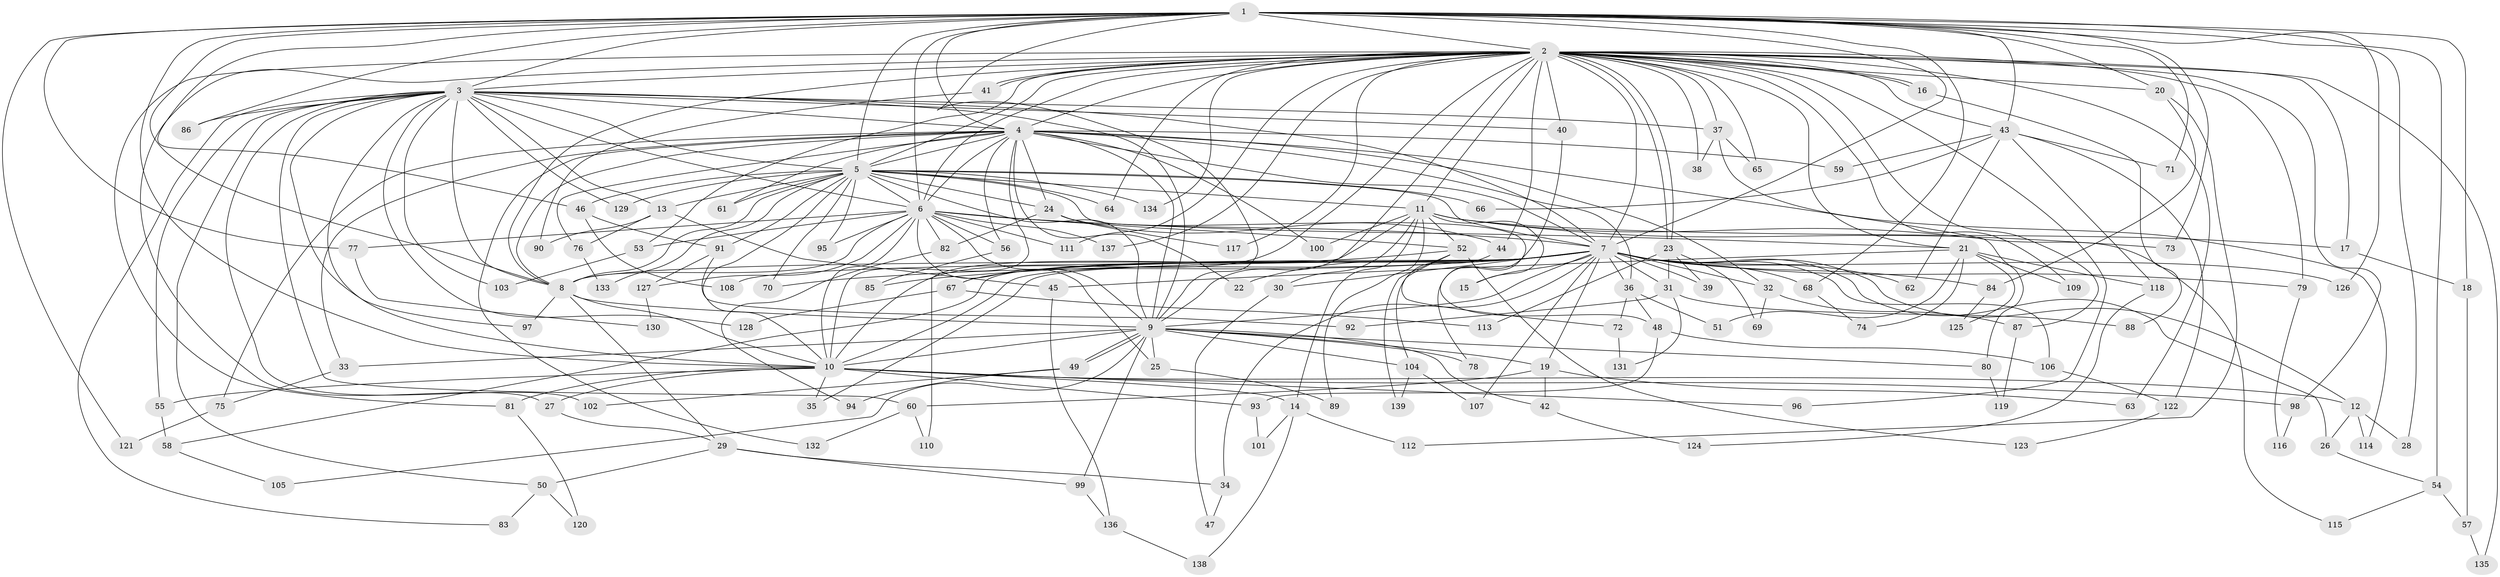 // coarse degree distribution, {18: 0.011904761904761904, 31: 0.011904761904761904, 17: 0.03571428571428571, 27: 0.011904761904761904, 16: 0.011904761904761904, 13: 0.011904761904761904, 12: 0.011904761904761904, 8: 0.03571428571428571, 19: 0.011904761904761904, 5: 0.07142857142857142, 2: 0.44047619047619047, 3: 0.25, 6: 0.011904761904761904, 4: 0.047619047619047616, 9: 0.011904761904761904, 7: 0.011904761904761904}
// Generated by graph-tools (version 1.1) at 2025/49/03/04/25 22:49:46]
// undirected, 139 vertices, 303 edges
graph export_dot {
  node [color=gray90,style=filled];
  1;
  2;
  3;
  4;
  5;
  6;
  7;
  8;
  9;
  10;
  11;
  12;
  13;
  14;
  15;
  16;
  17;
  18;
  19;
  20;
  21;
  22;
  23;
  24;
  25;
  26;
  27;
  28;
  29;
  30;
  31;
  32;
  33;
  34;
  35;
  36;
  37;
  38;
  39;
  40;
  41;
  42;
  43;
  44;
  45;
  46;
  47;
  48;
  49;
  50;
  51;
  52;
  53;
  54;
  55;
  56;
  57;
  58;
  59;
  60;
  61;
  62;
  63;
  64;
  65;
  66;
  67;
  68;
  69;
  70;
  71;
  72;
  73;
  74;
  75;
  76;
  77;
  78;
  79;
  80;
  81;
  82;
  83;
  84;
  85;
  86;
  87;
  88;
  89;
  90;
  91;
  92;
  93;
  94;
  95;
  96;
  97;
  98;
  99;
  100;
  101;
  102;
  103;
  104;
  105;
  106;
  107;
  108;
  109;
  110;
  111;
  112;
  113;
  114;
  115;
  116;
  117;
  118;
  119;
  120;
  121;
  122;
  123;
  124;
  125;
  126;
  127;
  128;
  129;
  130;
  131;
  132;
  133;
  134;
  135;
  136;
  137;
  138;
  139;
  1 -- 2;
  1 -- 3;
  1 -- 4;
  1 -- 5;
  1 -- 6;
  1 -- 7;
  1 -- 8;
  1 -- 9;
  1 -- 10;
  1 -- 18;
  1 -- 20;
  1 -- 28;
  1 -- 43;
  1 -- 46;
  1 -- 54;
  1 -- 68;
  1 -- 71;
  1 -- 73;
  1 -- 77;
  1 -- 86;
  1 -- 121;
  1 -- 126;
  2 -- 3;
  2 -- 4;
  2 -- 5;
  2 -- 6;
  2 -- 7;
  2 -- 8;
  2 -- 9;
  2 -- 10;
  2 -- 11;
  2 -- 16;
  2 -- 16;
  2 -- 17;
  2 -- 20;
  2 -- 21;
  2 -- 23;
  2 -- 23;
  2 -- 27;
  2 -- 37;
  2 -- 38;
  2 -- 40;
  2 -- 41;
  2 -- 41;
  2 -- 43;
  2 -- 44;
  2 -- 53;
  2 -- 63;
  2 -- 64;
  2 -- 65;
  2 -- 79;
  2 -- 81;
  2 -- 87;
  2 -- 96;
  2 -- 98;
  2 -- 109;
  2 -- 111;
  2 -- 117;
  2 -- 134;
  2 -- 135;
  2 -- 137;
  3 -- 4;
  3 -- 5;
  3 -- 6;
  3 -- 7;
  3 -- 8;
  3 -- 9;
  3 -- 10;
  3 -- 13;
  3 -- 37;
  3 -- 40;
  3 -- 50;
  3 -- 55;
  3 -- 60;
  3 -- 83;
  3 -- 86;
  3 -- 97;
  3 -- 102;
  3 -- 103;
  3 -- 128;
  3 -- 129;
  4 -- 5;
  4 -- 6;
  4 -- 7;
  4 -- 8;
  4 -- 9;
  4 -- 10;
  4 -- 22;
  4 -- 24;
  4 -- 32;
  4 -- 33;
  4 -- 36;
  4 -- 56;
  4 -- 59;
  4 -- 61;
  4 -- 75;
  4 -- 76;
  4 -- 80;
  4 -- 100;
  4 -- 132;
  5 -- 6;
  5 -- 7;
  5 -- 8;
  5 -- 9;
  5 -- 10;
  5 -- 11;
  5 -- 13;
  5 -- 24;
  5 -- 46;
  5 -- 48;
  5 -- 61;
  5 -- 64;
  5 -- 66;
  5 -- 70;
  5 -- 91;
  5 -- 95;
  5 -- 129;
  5 -- 133;
  5 -- 134;
  6 -- 7;
  6 -- 8;
  6 -- 9;
  6 -- 10;
  6 -- 21;
  6 -- 25;
  6 -- 52;
  6 -- 53;
  6 -- 56;
  6 -- 77;
  6 -- 82;
  6 -- 95;
  6 -- 111;
  6 -- 127;
  6 -- 137;
  7 -- 8;
  7 -- 9;
  7 -- 10;
  7 -- 12;
  7 -- 15;
  7 -- 19;
  7 -- 22;
  7 -- 26;
  7 -- 30;
  7 -- 31;
  7 -- 32;
  7 -- 34;
  7 -- 35;
  7 -- 36;
  7 -- 39;
  7 -- 58;
  7 -- 62;
  7 -- 67;
  7 -- 68;
  7 -- 70;
  7 -- 79;
  7 -- 84;
  7 -- 85;
  7 -- 106;
  7 -- 107;
  7 -- 108;
  7 -- 126;
  8 -- 9;
  8 -- 10;
  8 -- 29;
  8 -- 97;
  9 -- 10;
  9 -- 19;
  9 -- 25;
  9 -- 33;
  9 -- 42;
  9 -- 49;
  9 -- 49;
  9 -- 78;
  9 -- 80;
  9 -- 99;
  9 -- 104;
  9 -- 105;
  10 -- 12;
  10 -- 14;
  10 -- 27;
  10 -- 35;
  10 -- 55;
  10 -- 81;
  10 -- 93;
  10 -- 96;
  10 -- 98;
  11 -- 14;
  11 -- 15;
  11 -- 17;
  11 -- 30;
  11 -- 52;
  11 -- 73;
  11 -- 89;
  11 -- 100;
  11 -- 110;
  11 -- 115;
  12 -- 26;
  12 -- 28;
  12 -- 114;
  13 -- 45;
  13 -- 76;
  13 -- 90;
  14 -- 101;
  14 -- 112;
  14 -- 138;
  16 -- 88;
  17 -- 18;
  18 -- 57;
  19 -- 42;
  19 -- 60;
  19 -- 63;
  20 -- 84;
  20 -- 112;
  21 -- 45;
  21 -- 51;
  21 -- 74;
  21 -- 109;
  21 -- 118;
  21 -- 125;
  23 -- 31;
  23 -- 39;
  23 -- 69;
  23 -- 113;
  24 -- 44;
  24 -- 82;
  24 -- 117;
  25 -- 89;
  26 -- 54;
  27 -- 29;
  29 -- 34;
  29 -- 50;
  29 -- 99;
  30 -- 47;
  31 -- 88;
  31 -- 92;
  31 -- 131;
  32 -- 69;
  32 -- 87;
  33 -- 75;
  34 -- 47;
  36 -- 48;
  36 -- 51;
  36 -- 72;
  37 -- 38;
  37 -- 65;
  37 -- 114;
  40 -- 78;
  41 -- 90;
  42 -- 124;
  43 -- 59;
  43 -- 62;
  43 -- 66;
  43 -- 71;
  43 -- 118;
  43 -- 122;
  44 -- 104;
  45 -- 136;
  46 -- 91;
  46 -- 108;
  48 -- 93;
  48 -- 106;
  49 -- 94;
  49 -- 102;
  50 -- 83;
  50 -- 120;
  52 -- 67;
  52 -- 72;
  52 -- 123;
  52 -- 139;
  53 -- 103;
  54 -- 57;
  54 -- 115;
  55 -- 58;
  56 -- 85;
  57 -- 135;
  58 -- 105;
  60 -- 110;
  60 -- 132;
  67 -- 113;
  67 -- 128;
  68 -- 74;
  72 -- 131;
  75 -- 121;
  76 -- 133;
  77 -- 130;
  79 -- 116;
  80 -- 119;
  81 -- 120;
  82 -- 94;
  84 -- 125;
  87 -- 119;
  91 -- 92;
  91 -- 127;
  93 -- 101;
  98 -- 116;
  99 -- 136;
  104 -- 107;
  104 -- 139;
  106 -- 122;
  118 -- 124;
  122 -- 123;
  127 -- 130;
  136 -- 138;
}
